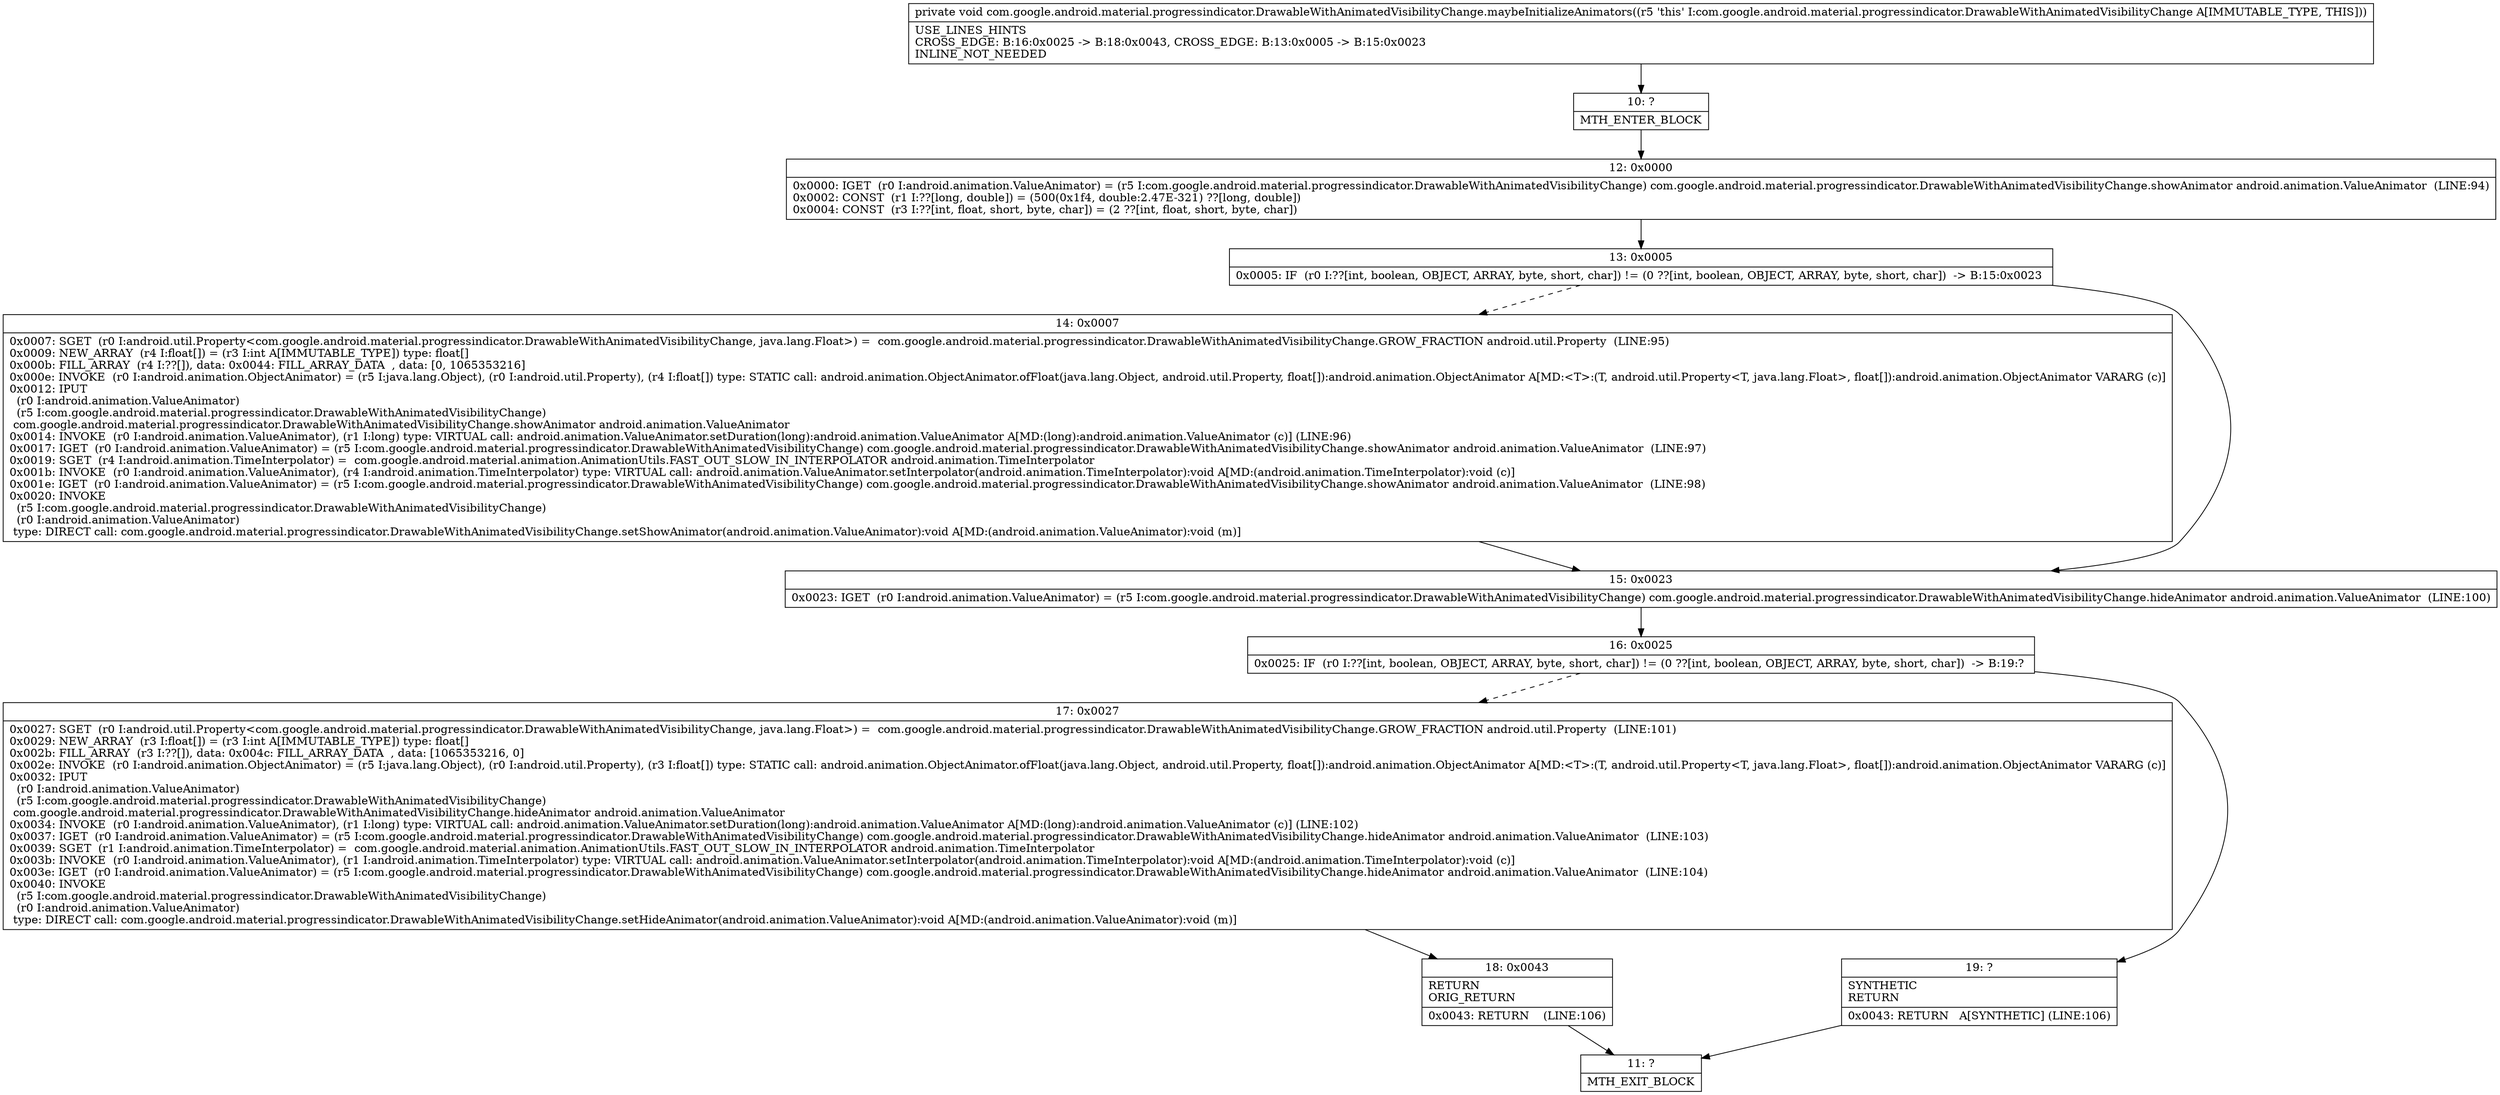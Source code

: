 digraph "CFG forcom.google.android.material.progressindicator.DrawableWithAnimatedVisibilityChange.maybeInitializeAnimators()V" {
Node_10 [shape=record,label="{10\:\ ?|MTH_ENTER_BLOCK\l}"];
Node_12 [shape=record,label="{12\:\ 0x0000|0x0000: IGET  (r0 I:android.animation.ValueAnimator) = (r5 I:com.google.android.material.progressindicator.DrawableWithAnimatedVisibilityChange) com.google.android.material.progressindicator.DrawableWithAnimatedVisibilityChange.showAnimator android.animation.ValueAnimator  (LINE:94)\l0x0002: CONST  (r1 I:??[long, double]) = (500(0x1f4, double:2.47E\-321) ??[long, double]) \l0x0004: CONST  (r3 I:??[int, float, short, byte, char]) = (2 ??[int, float, short, byte, char]) \l}"];
Node_13 [shape=record,label="{13\:\ 0x0005|0x0005: IF  (r0 I:??[int, boolean, OBJECT, ARRAY, byte, short, char]) != (0 ??[int, boolean, OBJECT, ARRAY, byte, short, char])  \-\> B:15:0x0023 \l}"];
Node_14 [shape=record,label="{14\:\ 0x0007|0x0007: SGET  (r0 I:android.util.Property\<com.google.android.material.progressindicator.DrawableWithAnimatedVisibilityChange, java.lang.Float\>) =  com.google.android.material.progressindicator.DrawableWithAnimatedVisibilityChange.GROW_FRACTION android.util.Property  (LINE:95)\l0x0009: NEW_ARRAY  (r4 I:float[]) = (r3 I:int A[IMMUTABLE_TYPE]) type: float[] \l0x000b: FILL_ARRAY  (r4 I:??[]), data: 0x0044: FILL_ARRAY_DATA  , data: [0, 1065353216] \l0x000e: INVOKE  (r0 I:android.animation.ObjectAnimator) = (r5 I:java.lang.Object), (r0 I:android.util.Property), (r4 I:float[]) type: STATIC call: android.animation.ObjectAnimator.ofFloat(java.lang.Object, android.util.Property, float[]):android.animation.ObjectAnimator A[MD:\<T\>:(T, android.util.Property\<T, java.lang.Float\>, float[]):android.animation.ObjectAnimator VARARG (c)]\l0x0012: IPUT  \l  (r0 I:android.animation.ValueAnimator)\l  (r5 I:com.google.android.material.progressindicator.DrawableWithAnimatedVisibilityChange)\l com.google.android.material.progressindicator.DrawableWithAnimatedVisibilityChange.showAnimator android.animation.ValueAnimator \l0x0014: INVOKE  (r0 I:android.animation.ValueAnimator), (r1 I:long) type: VIRTUAL call: android.animation.ValueAnimator.setDuration(long):android.animation.ValueAnimator A[MD:(long):android.animation.ValueAnimator (c)] (LINE:96)\l0x0017: IGET  (r0 I:android.animation.ValueAnimator) = (r5 I:com.google.android.material.progressindicator.DrawableWithAnimatedVisibilityChange) com.google.android.material.progressindicator.DrawableWithAnimatedVisibilityChange.showAnimator android.animation.ValueAnimator  (LINE:97)\l0x0019: SGET  (r4 I:android.animation.TimeInterpolator) =  com.google.android.material.animation.AnimationUtils.FAST_OUT_SLOW_IN_INTERPOLATOR android.animation.TimeInterpolator \l0x001b: INVOKE  (r0 I:android.animation.ValueAnimator), (r4 I:android.animation.TimeInterpolator) type: VIRTUAL call: android.animation.ValueAnimator.setInterpolator(android.animation.TimeInterpolator):void A[MD:(android.animation.TimeInterpolator):void (c)]\l0x001e: IGET  (r0 I:android.animation.ValueAnimator) = (r5 I:com.google.android.material.progressindicator.DrawableWithAnimatedVisibilityChange) com.google.android.material.progressindicator.DrawableWithAnimatedVisibilityChange.showAnimator android.animation.ValueAnimator  (LINE:98)\l0x0020: INVOKE  \l  (r5 I:com.google.android.material.progressindicator.DrawableWithAnimatedVisibilityChange)\l  (r0 I:android.animation.ValueAnimator)\l type: DIRECT call: com.google.android.material.progressindicator.DrawableWithAnimatedVisibilityChange.setShowAnimator(android.animation.ValueAnimator):void A[MD:(android.animation.ValueAnimator):void (m)]\l}"];
Node_15 [shape=record,label="{15\:\ 0x0023|0x0023: IGET  (r0 I:android.animation.ValueAnimator) = (r5 I:com.google.android.material.progressindicator.DrawableWithAnimatedVisibilityChange) com.google.android.material.progressindicator.DrawableWithAnimatedVisibilityChange.hideAnimator android.animation.ValueAnimator  (LINE:100)\l}"];
Node_16 [shape=record,label="{16\:\ 0x0025|0x0025: IF  (r0 I:??[int, boolean, OBJECT, ARRAY, byte, short, char]) != (0 ??[int, boolean, OBJECT, ARRAY, byte, short, char])  \-\> B:19:? \l}"];
Node_17 [shape=record,label="{17\:\ 0x0027|0x0027: SGET  (r0 I:android.util.Property\<com.google.android.material.progressindicator.DrawableWithAnimatedVisibilityChange, java.lang.Float\>) =  com.google.android.material.progressindicator.DrawableWithAnimatedVisibilityChange.GROW_FRACTION android.util.Property  (LINE:101)\l0x0029: NEW_ARRAY  (r3 I:float[]) = (r3 I:int A[IMMUTABLE_TYPE]) type: float[] \l0x002b: FILL_ARRAY  (r3 I:??[]), data: 0x004c: FILL_ARRAY_DATA  , data: [1065353216, 0] \l0x002e: INVOKE  (r0 I:android.animation.ObjectAnimator) = (r5 I:java.lang.Object), (r0 I:android.util.Property), (r3 I:float[]) type: STATIC call: android.animation.ObjectAnimator.ofFloat(java.lang.Object, android.util.Property, float[]):android.animation.ObjectAnimator A[MD:\<T\>:(T, android.util.Property\<T, java.lang.Float\>, float[]):android.animation.ObjectAnimator VARARG (c)]\l0x0032: IPUT  \l  (r0 I:android.animation.ValueAnimator)\l  (r5 I:com.google.android.material.progressindicator.DrawableWithAnimatedVisibilityChange)\l com.google.android.material.progressindicator.DrawableWithAnimatedVisibilityChange.hideAnimator android.animation.ValueAnimator \l0x0034: INVOKE  (r0 I:android.animation.ValueAnimator), (r1 I:long) type: VIRTUAL call: android.animation.ValueAnimator.setDuration(long):android.animation.ValueAnimator A[MD:(long):android.animation.ValueAnimator (c)] (LINE:102)\l0x0037: IGET  (r0 I:android.animation.ValueAnimator) = (r5 I:com.google.android.material.progressindicator.DrawableWithAnimatedVisibilityChange) com.google.android.material.progressindicator.DrawableWithAnimatedVisibilityChange.hideAnimator android.animation.ValueAnimator  (LINE:103)\l0x0039: SGET  (r1 I:android.animation.TimeInterpolator) =  com.google.android.material.animation.AnimationUtils.FAST_OUT_SLOW_IN_INTERPOLATOR android.animation.TimeInterpolator \l0x003b: INVOKE  (r0 I:android.animation.ValueAnimator), (r1 I:android.animation.TimeInterpolator) type: VIRTUAL call: android.animation.ValueAnimator.setInterpolator(android.animation.TimeInterpolator):void A[MD:(android.animation.TimeInterpolator):void (c)]\l0x003e: IGET  (r0 I:android.animation.ValueAnimator) = (r5 I:com.google.android.material.progressindicator.DrawableWithAnimatedVisibilityChange) com.google.android.material.progressindicator.DrawableWithAnimatedVisibilityChange.hideAnimator android.animation.ValueAnimator  (LINE:104)\l0x0040: INVOKE  \l  (r5 I:com.google.android.material.progressindicator.DrawableWithAnimatedVisibilityChange)\l  (r0 I:android.animation.ValueAnimator)\l type: DIRECT call: com.google.android.material.progressindicator.DrawableWithAnimatedVisibilityChange.setHideAnimator(android.animation.ValueAnimator):void A[MD:(android.animation.ValueAnimator):void (m)]\l}"];
Node_18 [shape=record,label="{18\:\ 0x0043|RETURN\lORIG_RETURN\l|0x0043: RETURN    (LINE:106)\l}"];
Node_11 [shape=record,label="{11\:\ ?|MTH_EXIT_BLOCK\l}"];
Node_19 [shape=record,label="{19\:\ ?|SYNTHETIC\lRETURN\l|0x0043: RETURN   A[SYNTHETIC] (LINE:106)\l}"];
MethodNode[shape=record,label="{private void com.google.android.material.progressindicator.DrawableWithAnimatedVisibilityChange.maybeInitializeAnimators((r5 'this' I:com.google.android.material.progressindicator.DrawableWithAnimatedVisibilityChange A[IMMUTABLE_TYPE, THIS]))  | USE_LINES_HINTS\lCROSS_EDGE: B:16:0x0025 \-\> B:18:0x0043, CROSS_EDGE: B:13:0x0005 \-\> B:15:0x0023\lINLINE_NOT_NEEDED\l}"];
MethodNode -> Node_10;Node_10 -> Node_12;
Node_12 -> Node_13;
Node_13 -> Node_14[style=dashed];
Node_13 -> Node_15;
Node_14 -> Node_15;
Node_15 -> Node_16;
Node_16 -> Node_17[style=dashed];
Node_16 -> Node_19;
Node_17 -> Node_18;
Node_18 -> Node_11;
Node_19 -> Node_11;
}

